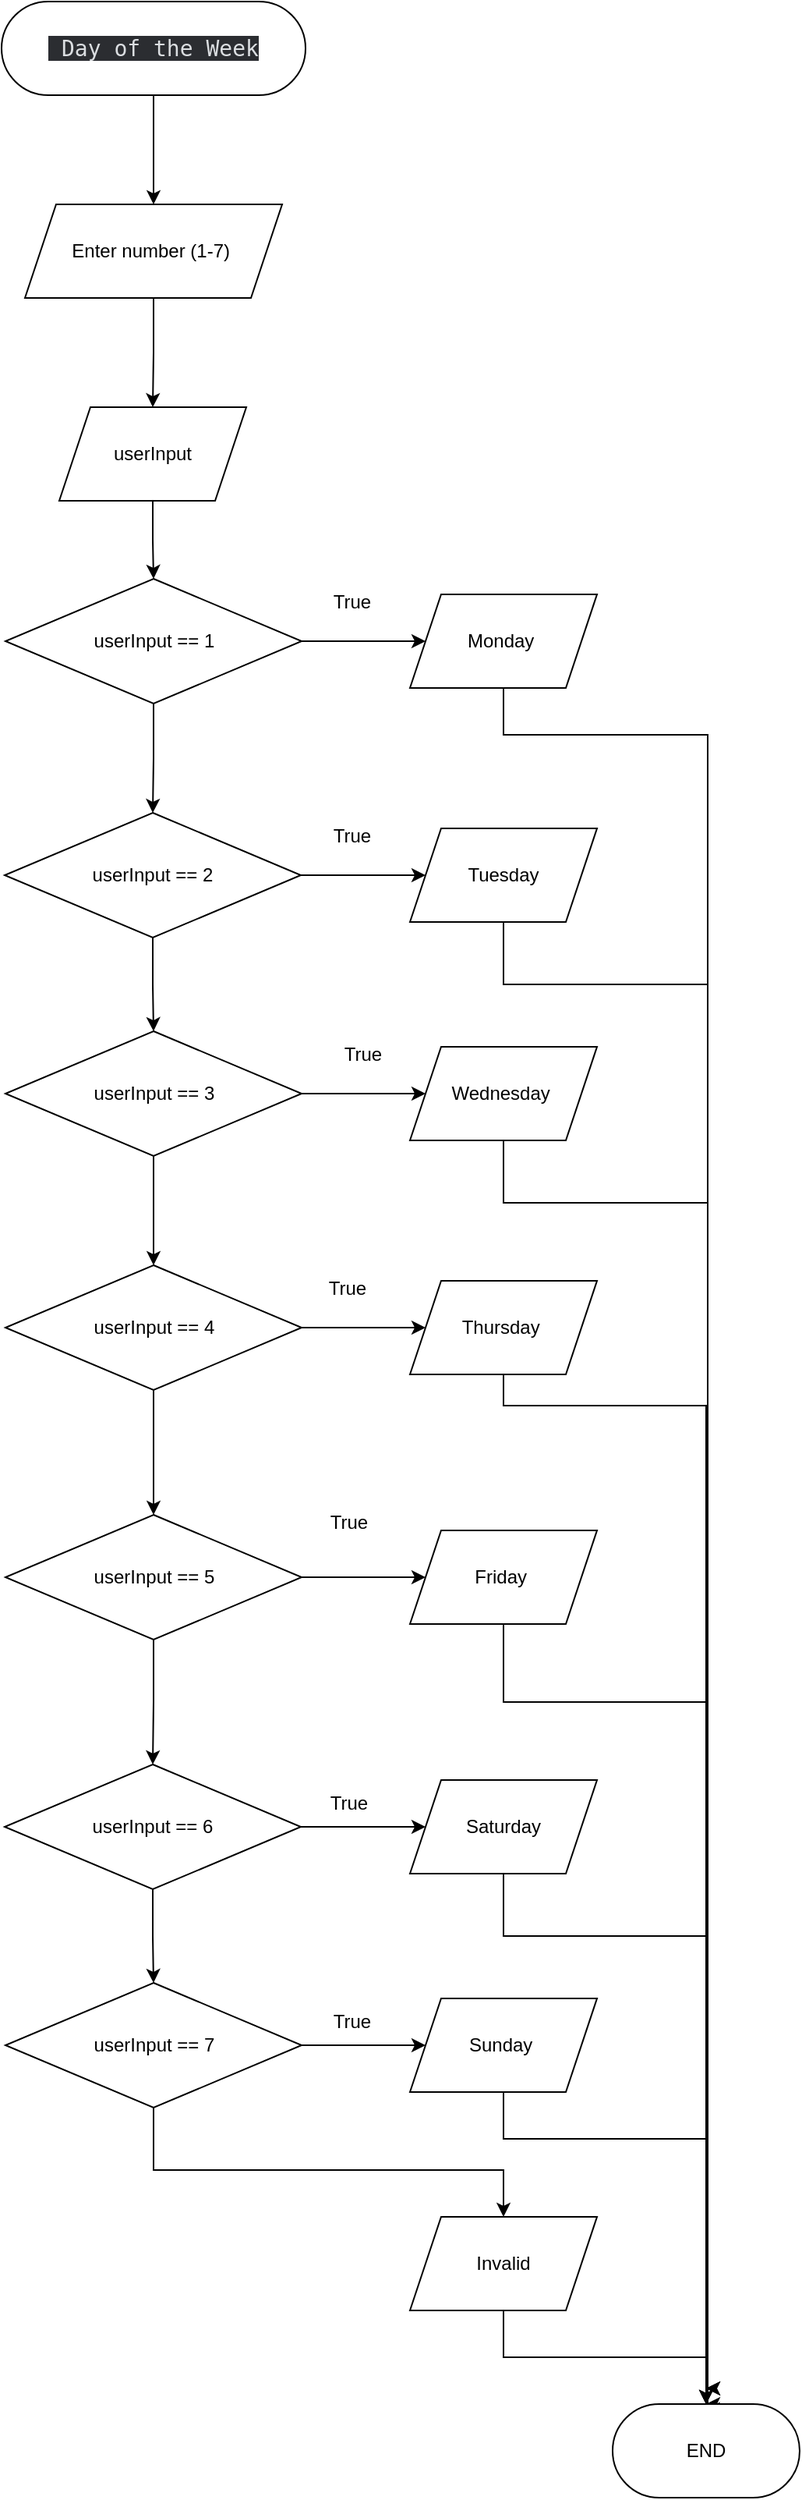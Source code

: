 <mxfile version="26.0.15">
  <diagram name="Page-1" id="sNcDbqjw_pYAusYVt_Mp">
    <mxGraphModel dx="3348" dy="1656" grid="1" gridSize="10" guides="1" tooltips="1" connect="1" arrows="1" fold="1" page="1" pageScale="1" pageWidth="850" pageHeight="1100" math="0" shadow="0">
      <root>
        <mxCell id="0" />
        <mxCell id="1" parent="0" />
        <mxCell id="Z3fiLp_MwWBO3-BUcPgy-3" value="" style="edgeStyle=orthogonalEdgeStyle;rounded=0;orthogonalLoop=1;jettySize=auto;html=1;" edge="1" parent="1" source="Z3fiLp_MwWBO3-BUcPgy-1" target="Z3fiLp_MwWBO3-BUcPgy-2">
          <mxGeometry relative="1" as="geometry" />
        </mxCell>
        <mxCell id="Z3fiLp_MwWBO3-BUcPgy-1" value="&lt;span style=&quot;color: oklab(0.899 -0.002 -0.005); font-family: &amp;quot;gg mono&amp;quot;, &amp;quot;Source Code Pro&amp;quot;, Consolas, &amp;quot;Andale Mono WT&amp;quot;, &amp;quot;Andale Mono&amp;quot;, &amp;quot;Lucida Console&amp;quot;, &amp;quot;Lucida Sans Typewriter&amp;quot;, &amp;quot;DejaVu Sans Mono&amp;quot;, &amp;quot;Bitstream Vera Sans Mono&amp;quot;, &amp;quot;Liberation Mono&amp;quot;, &amp;quot;Nimbus Mono L&amp;quot;, Monaco, &amp;quot;Courier New&amp;quot;, Courier, monospace; font-size: 14px; text-align: left; white-space: pre; background-color: oklab(0.297 -0.001 -0.008);&quot;&gt; Day of the Week&lt;/span&gt;" style="rounded=1;whiteSpace=wrap;html=1;arcSize=50;" vertex="1" parent="1">
          <mxGeometry x="328" y="70" width="195" height="60" as="geometry" />
        </mxCell>
        <mxCell id="Z3fiLp_MwWBO3-BUcPgy-6" value="" style="edgeStyle=orthogonalEdgeStyle;rounded=0;orthogonalLoop=1;jettySize=auto;html=1;" edge="1" parent="1" source="Z3fiLp_MwWBO3-BUcPgy-2" target="Z3fiLp_MwWBO3-BUcPgy-5">
          <mxGeometry relative="1" as="geometry" />
        </mxCell>
        <mxCell id="Z3fiLp_MwWBO3-BUcPgy-2" value="Enter number (1-7)&amp;nbsp;" style="shape=parallelogram;perimeter=parallelogramPerimeter;whiteSpace=wrap;html=1;fixedSize=1;" vertex="1" parent="1">
          <mxGeometry x="343" y="200" width="165" height="60" as="geometry" />
        </mxCell>
        <mxCell id="Z3fiLp_MwWBO3-BUcPgy-8" value="" style="edgeStyle=orthogonalEdgeStyle;rounded=0;orthogonalLoop=1;jettySize=auto;html=1;" edge="1" parent="1" source="Z3fiLp_MwWBO3-BUcPgy-5" target="Z3fiLp_MwWBO3-BUcPgy-7">
          <mxGeometry relative="1" as="geometry" />
        </mxCell>
        <mxCell id="Z3fiLp_MwWBO3-BUcPgy-5" value="userInput" style="shape=parallelogram;perimeter=parallelogramPerimeter;whiteSpace=wrap;html=1;fixedSize=1;" vertex="1" parent="1">
          <mxGeometry x="365" y="330" width="120" height="60" as="geometry" />
        </mxCell>
        <mxCell id="Z3fiLp_MwWBO3-BUcPgy-10" value="" style="edgeStyle=orthogonalEdgeStyle;rounded=0;orthogonalLoop=1;jettySize=auto;html=1;" edge="1" parent="1" source="Z3fiLp_MwWBO3-BUcPgy-7" target="Z3fiLp_MwWBO3-BUcPgy-9">
          <mxGeometry relative="1" as="geometry" />
        </mxCell>
        <mxCell id="Z3fiLp_MwWBO3-BUcPgy-22" value="" style="edgeStyle=orthogonalEdgeStyle;rounded=0;orthogonalLoop=1;jettySize=auto;html=1;" edge="1" parent="1" source="Z3fiLp_MwWBO3-BUcPgy-7" target="Z3fiLp_MwWBO3-BUcPgy-21">
          <mxGeometry relative="1" as="geometry" />
        </mxCell>
        <mxCell id="Z3fiLp_MwWBO3-BUcPgy-7" value="userInput == 1" style="rhombus;whiteSpace=wrap;html=1;" vertex="1" parent="1">
          <mxGeometry x="330.5" y="440" width="190" height="80" as="geometry" />
        </mxCell>
        <mxCell id="Z3fiLp_MwWBO3-BUcPgy-12" value="" style="edgeStyle=orthogonalEdgeStyle;rounded=0;orthogonalLoop=1;jettySize=auto;html=1;" edge="1" parent="1" source="Z3fiLp_MwWBO3-BUcPgy-9" target="Z3fiLp_MwWBO3-BUcPgy-11">
          <mxGeometry relative="1" as="geometry" />
        </mxCell>
        <mxCell id="Z3fiLp_MwWBO3-BUcPgy-27" style="edgeStyle=orthogonalEdgeStyle;rounded=0;orthogonalLoop=1;jettySize=auto;html=1;" edge="1" parent="1" source="Z3fiLp_MwWBO3-BUcPgy-9" target="Z3fiLp_MwWBO3-BUcPgy-23">
          <mxGeometry relative="1" as="geometry" />
        </mxCell>
        <mxCell id="Z3fiLp_MwWBO3-BUcPgy-9" value="userInput == 2" style="rhombus;whiteSpace=wrap;html=1;" vertex="1" parent="1">
          <mxGeometry x="330" y="590" width="190" height="80" as="geometry" />
        </mxCell>
        <mxCell id="Z3fiLp_MwWBO3-BUcPgy-14" value="" style="edgeStyle=orthogonalEdgeStyle;rounded=0;orthogonalLoop=1;jettySize=auto;html=1;" edge="1" parent="1" source="Z3fiLp_MwWBO3-BUcPgy-11" target="Z3fiLp_MwWBO3-BUcPgy-13">
          <mxGeometry relative="1" as="geometry" />
        </mxCell>
        <mxCell id="Z3fiLp_MwWBO3-BUcPgy-29" value="" style="edgeStyle=orthogonalEdgeStyle;rounded=0;orthogonalLoop=1;jettySize=auto;html=1;" edge="1" parent="1" source="Z3fiLp_MwWBO3-BUcPgy-11" target="Z3fiLp_MwWBO3-BUcPgy-28">
          <mxGeometry relative="1" as="geometry" />
        </mxCell>
        <mxCell id="Z3fiLp_MwWBO3-BUcPgy-11" value="userInput == 3" style="rhombus;whiteSpace=wrap;html=1;" vertex="1" parent="1">
          <mxGeometry x="330.5" y="730" width="190" height="80" as="geometry" />
        </mxCell>
        <mxCell id="Z3fiLp_MwWBO3-BUcPgy-16" value="" style="edgeStyle=orthogonalEdgeStyle;rounded=0;orthogonalLoop=1;jettySize=auto;html=1;" edge="1" parent="1" source="Z3fiLp_MwWBO3-BUcPgy-13" target="Z3fiLp_MwWBO3-BUcPgy-15">
          <mxGeometry relative="1" as="geometry" />
        </mxCell>
        <mxCell id="Z3fiLp_MwWBO3-BUcPgy-32" value="" style="edgeStyle=orthogonalEdgeStyle;rounded=0;orthogonalLoop=1;jettySize=auto;html=1;" edge="1" parent="1" source="Z3fiLp_MwWBO3-BUcPgy-13" target="Z3fiLp_MwWBO3-BUcPgy-31">
          <mxGeometry relative="1" as="geometry" />
        </mxCell>
        <mxCell id="Z3fiLp_MwWBO3-BUcPgy-13" value="userInput == 4" style="rhombus;whiteSpace=wrap;html=1;" vertex="1" parent="1">
          <mxGeometry x="330.5" y="880" width="190" height="80" as="geometry" />
        </mxCell>
        <mxCell id="Z3fiLp_MwWBO3-BUcPgy-18" value="" style="edgeStyle=orthogonalEdgeStyle;rounded=0;orthogonalLoop=1;jettySize=auto;html=1;" edge="1" parent="1" source="Z3fiLp_MwWBO3-BUcPgy-15" target="Z3fiLp_MwWBO3-BUcPgy-17">
          <mxGeometry relative="1" as="geometry" />
        </mxCell>
        <mxCell id="Z3fiLp_MwWBO3-BUcPgy-36" value="" style="edgeStyle=orthogonalEdgeStyle;rounded=0;orthogonalLoop=1;jettySize=auto;html=1;" edge="1" parent="1" source="Z3fiLp_MwWBO3-BUcPgy-15" target="Z3fiLp_MwWBO3-BUcPgy-35">
          <mxGeometry relative="1" as="geometry" />
        </mxCell>
        <mxCell id="Z3fiLp_MwWBO3-BUcPgy-15" value="userInput == 5" style="rhombus;whiteSpace=wrap;html=1;" vertex="1" parent="1">
          <mxGeometry x="330.5" y="1040" width="190" height="80" as="geometry" />
        </mxCell>
        <mxCell id="Z3fiLp_MwWBO3-BUcPgy-20" value="" style="edgeStyle=orthogonalEdgeStyle;rounded=0;orthogonalLoop=1;jettySize=auto;html=1;" edge="1" parent="1" source="Z3fiLp_MwWBO3-BUcPgy-17" target="Z3fiLp_MwWBO3-BUcPgy-19">
          <mxGeometry relative="1" as="geometry" />
        </mxCell>
        <mxCell id="Z3fiLp_MwWBO3-BUcPgy-39" value="" style="edgeStyle=orthogonalEdgeStyle;rounded=0;orthogonalLoop=1;jettySize=auto;html=1;" edge="1" parent="1" source="Z3fiLp_MwWBO3-BUcPgy-17" target="Z3fiLp_MwWBO3-BUcPgy-38">
          <mxGeometry relative="1" as="geometry" />
        </mxCell>
        <mxCell id="Z3fiLp_MwWBO3-BUcPgy-17" value="userInput == 6" style="rhombus;whiteSpace=wrap;html=1;" vertex="1" parent="1">
          <mxGeometry x="330" y="1200" width="190" height="80" as="geometry" />
        </mxCell>
        <mxCell id="Z3fiLp_MwWBO3-BUcPgy-41" value="" style="edgeStyle=orthogonalEdgeStyle;rounded=0;orthogonalLoop=1;jettySize=auto;html=1;" edge="1" parent="1" source="Z3fiLp_MwWBO3-BUcPgy-19" target="Z3fiLp_MwWBO3-BUcPgy-40">
          <mxGeometry relative="1" as="geometry" />
        </mxCell>
        <mxCell id="Z3fiLp_MwWBO3-BUcPgy-44" style="edgeStyle=orthogonalEdgeStyle;rounded=0;orthogonalLoop=1;jettySize=auto;html=1;" edge="1" parent="1" source="Z3fiLp_MwWBO3-BUcPgy-19" target="Z3fiLp_MwWBO3-BUcPgy-43">
          <mxGeometry relative="1" as="geometry">
            <Array as="points">
              <mxPoint x="426" y="1460" />
              <mxPoint x="650" y="1460" />
            </Array>
          </mxGeometry>
        </mxCell>
        <mxCell id="Z3fiLp_MwWBO3-BUcPgy-19" value="userInput == 7" style="rhombus;whiteSpace=wrap;html=1;" vertex="1" parent="1">
          <mxGeometry x="330.5" y="1340" width="190" height="80" as="geometry" />
        </mxCell>
        <mxCell id="Z3fiLp_MwWBO3-BUcPgy-53" style="edgeStyle=orthogonalEdgeStyle;rounded=0;orthogonalLoop=1;jettySize=auto;html=1;" edge="1" parent="1" source="Z3fiLp_MwWBO3-BUcPgy-21">
          <mxGeometry relative="1" as="geometry">
            <mxPoint x="780" y="1610" as="targetPoint" />
            <Array as="points">
              <mxPoint x="650" y="540" />
              <mxPoint x="781" y="540" />
              <mxPoint x="781" y="1610" />
            </Array>
          </mxGeometry>
        </mxCell>
        <mxCell id="Z3fiLp_MwWBO3-BUcPgy-21" value="Monday&amp;nbsp;" style="shape=parallelogram;perimeter=parallelogramPerimeter;whiteSpace=wrap;html=1;fixedSize=1;" vertex="1" parent="1">
          <mxGeometry x="590" y="450" width="120" height="60" as="geometry" />
        </mxCell>
        <mxCell id="Z3fiLp_MwWBO3-BUcPgy-52" style="edgeStyle=orthogonalEdgeStyle;rounded=0;orthogonalLoop=1;jettySize=auto;html=1;" edge="1" parent="1" source="Z3fiLp_MwWBO3-BUcPgy-23">
          <mxGeometry relative="1" as="geometry">
            <mxPoint x="780" y="1613.529" as="targetPoint" />
            <Array as="points">
              <mxPoint x="650" y="700" />
              <mxPoint x="781" y="700" />
              <mxPoint x="781" y="1614" />
            </Array>
          </mxGeometry>
        </mxCell>
        <mxCell id="Z3fiLp_MwWBO3-BUcPgy-23" value="Tuesday" style="shape=parallelogram;perimeter=parallelogramPerimeter;whiteSpace=wrap;html=1;fixedSize=1;" vertex="1" parent="1">
          <mxGeometry x="590" y="600" width="120" height="60" as="geometry" />
        </mxCell>
        <mxCell id="Z3fiLp_MwWBO3-BUcPgy-24" value="True" style="text;html=1;align=center;verticalAlign=middle;whiteSpace=wrap;rounded=0;" vertex="1" parent="1">
          <mxGeometry x="523" y="440" width="60" height="30" as="geometry" />
        </mxCell>
        <mxCell id="Z3fiLp_MwWBO3-BUcPgy-25" value="True" style="text;html=1;align=center;verticalAlign=middle;whiteSpace=wrap;rounded=0;" vertex="1" parent="1">
          <mxGeometry x="523" y="590" width="60" height="30" as="geometry" />
        </mxCell>
        <mxCell id="Z3fiLp_MwWBO3-BUcPgy-51" style="edgeStyle=orthogonalEdgeStyle;rounded=0;orthogonalLoop=1;jettySize=auto;html=1;" edge="1" parent="1" source="Z3fiLp_MwWBO3-BUcPgy-28">
          <mxGeometry relative="1" as="geometry">
            <mxPoint x="780" y="1600" as="targetPoint" />
            <Array as="points">
              <mxPoint x="650" y="840" />
              <mxPoint x="781" y="840" />
              <mxPoint x="781" y="1600" />
            </Array>
          </mxGeometry>
        </mxCell>
        <mxCell id="Z3fiLp_MwWBO3-BUcPgy-28" value="Wednesday&amp;nbsp;" style="shape=parallelogram;perimeter=parallelogramPerimeter;whiteSpace=wrap;html=1;fixedSize=1;" vertex="1" parent="1">
          <mxGeometry x="590" y="740" width="120" height="60" as="geometry" />
        </mxCell>
        <mxCell id="Z3fiLp_MwWBO3-BUcPgy-30" value="True" style="text;html=1;align=center;verticalAlign=middle;whiteSpace=wrap;rounded=0;" vertex="1" parent="1">
          <mxGeometry x="530" y="730" width="60" height="30" as="geometry" />
        </mxCell>
        <mxCell id="Z3fiLp_MwWBO3-BUcPgy-50" style="edgeStyle=orthogonalEdgeStyle;rounded=0;orthogonalLoop=1;jettySize=auto;html=1;entryX=0.5;entryY=0;entryDx=0;entryDy=0;" edge="1" parent="1" source="Z3fiLp_MwWBO3-BUcPgy-31" target="Z3fiLp_MwWBO3-BUcPgy-45">
          <mxGeometry relative="1" as="geometry">
            <Array as="points">
              <mxPoint x="650" y="970" />
              <mxPoint x="780" y="970" />
            </Array>
          </mxGeometry>
        </mxCell>
        <mxCell id="Z3fiLp_MwWBO3-BUcPgy-31" value="Thursday&amp;nbsp;" style="shape=parallelogram;perimeter=parallelogramPerimeter;whiteSpace=wrap;html=1;fixedSize=1;" vertex="1" parent="1">
          <mxGeometry x="590" y="890" width="120" height="60" as="geometry" />
        </mxCell>
        <mxCell id="Z3fiLp_MwWBO3-BUcPgy-33" value="True" style="text;html=1;align=center;verticalAlign=middle;whiteSpace=wrap;rounded=0;" vertex="1" parent="1">
          <mxGeometry x="520" y="880" width="60" height="30" as="geometry" />
        </mxCell>
        <mxCell id="Z3fiLp_MwWBO3-BUcPgy-34" value="True" style="text;html=1;align=center;verticalAlign=middle;whiteSpace=wrap;rounded=0;" vertex="1" parent="1">
          <mxGeometry x="520.5" y="1030" width="60" height="30" as="geometry" />
        </mxCell>
        <mxCell id="Z3fiLp_MwWBO3-BUcPgy-49" style="edgeStyle=orthogonalEdgeStyle;rounded=0;orthogonalLoop=1;jettySize=auto;html=1;" edge="1" parent="1" source="Z3fiLp_MwWBO3-BUcPgy-35">
          <mxGeometry relative="1" as="geometry">
            <mxPoint x="780" y="1600" as="targetPoint" />
            <Array as="points">
              <mxPoint x="650" y="1160" />
              <mxPoint x="781" y="1160" />
              <mxPoint x="781" y="1600" />
            </Array>
          </mxGeometry>
        </mxCell>
        <mxCell id="Z3fiLp_MwWBO3-BUcPgy-35" value="Friday&amp;nbsp;" style="shape=parallelogram;perimeter=parallelogramPerimeter;whiteSpace=wrap;html=1;fixedSize=1;" vertex="1" parent="1">
          <mxGeometry x="590" y="1050" width="120" height="60" as="geometry" />
        </mxCell>
        <mxCell id="Z3fiLp_MwWBO3-BUcPgy-37" value="True" style="text;html=1;align=center;verticalAlign=middle;whiteSpace=wrap;rounded=0;" vertex="1" parent="1">
          <mxGeometry x="520.5" y="1210" width="60" height="30" as="geometry" />
        </mxCell>
        <mxCell id="Z3fiLp_MwWBO3-BUcPgy-48" style="edgeStyle=orthogonalEdgeStyle;rounded=0;orthogonalLoop=1;jettySize=auto;html=1;entryX=0.5;entryY=0;entryDx=0;entryDy=0;" edge="1" parent="1" source="Z3fiLp_MwWBO3-BUcPgy-38" target="Z3fiLp_MwWBO3-BUcPgy-45">
          <mxGeometry relative="1" as="geometry">
            <Array as="points">
              <mxPoint x="650" y="1310" />
              <mxPoint x="780" y="1310" />
            </Array>
          </mxGeometry>
        </mxCell>
        <mxCell id="Z3fiLp_MwWBO3-BUcPgy-38" value="Saturday" style="shape=parallelogram;perimeter=parallelogramPerimeter;whiteSpace=wrap;html=1;fixedSize=1;" vertex="1" parent="1">
          <mxGeometry x="590" y="1210" width="120" height="60" as="geometry" />
        </mxCell>
        <mxCell id="Z3fiLp_MwWBO3-BUcPgy-47" style="edgeStyle=orthogonalEdgeStyle;rounded=0;orthogonalLoop=1;jettySize=auto;html=1;" edge="1" parent="1" source="Z3fiLp_MwWBO3-BUcPgy-40" target="Z3fiLp_MwWBO3-BUcPgy-45">
          <mxGeometry relative="1" as="geometry">
            <Array as="points">
              <mxPoint x="650" y="1440" />
              <mxPoint x="780" y="1440" />
            </Array>
          </mxGeometry>
        </mxCell>
        <mxCell id="Z3fiLp_MwWBO3-BUcPgy-40" value="Sunday&amp;nbsp;" style="shape=parallelogram;perimeter=parallelogramPerimeter;whiteSpace=wrap;html=1;fixedSize=1;" vertex="1" parent="1">
          <mxGeometry x="590" y="1350" width="120" height="60" as="geometry" />
        </mxCell>
        <mxCell id="Z3fiLp_MwWBO3-BUcPgy-42" value="True" style="text;html=1;align=center;verticalAlign=middle;whiteSpace=wrap;rounded=0;" vertex="1" parent="1">
          <mxGeometry x="523" y="1350" width="60" height="30" as="geometry" />
        </mxCell>
        <mxCell id="Z3fiLp_MwWBO3-BUcPgy-46" style="edgeStyle=orthogonalEdgeStyle;rounded=0;orthogonalLoop=1;jettySize=auto;html=1;" edge="1" parent="1" source="Z3fiLp_MwWBO3-BUcPgy-43" target="Z3fiLp_MwWBO3-BUcPgy-45">
          <mxGeometry relative="1" as="geometry">
            <Array as="points">
              <mxPoint x="650" y="1580" />
              <mxPoint x="780" y="1580" />
            </Array>
          </mxGeometry>
        </mxCell>
        <mxCell id="Z3fiLp_MwWBO3-BUcPgy-43" value="Invalid" style="shape=parallelogram;perimeter=parallelogramPerimeter;whiteSpace=wrap;html=1;fixedSize=1;" vertex="1" parent="1">
          <mxGeometry x="590" y="1490" width="120" height="60" as="geometry" />
        </mxCell>
        <mxCell id="Z3fiLp_MwWBO3-BUcPgy-45" value="END" style="rounded=1;whiteSpace=wrap;html=1;arcSize=50;" vertex="1" parent="1">
          <mxGeometry x="720" y="1610" width="120" height="60" as="geometry" />
        </mxCell>
      </root>
    </mxGraphModel>
  </diagram>
</mxfile>
